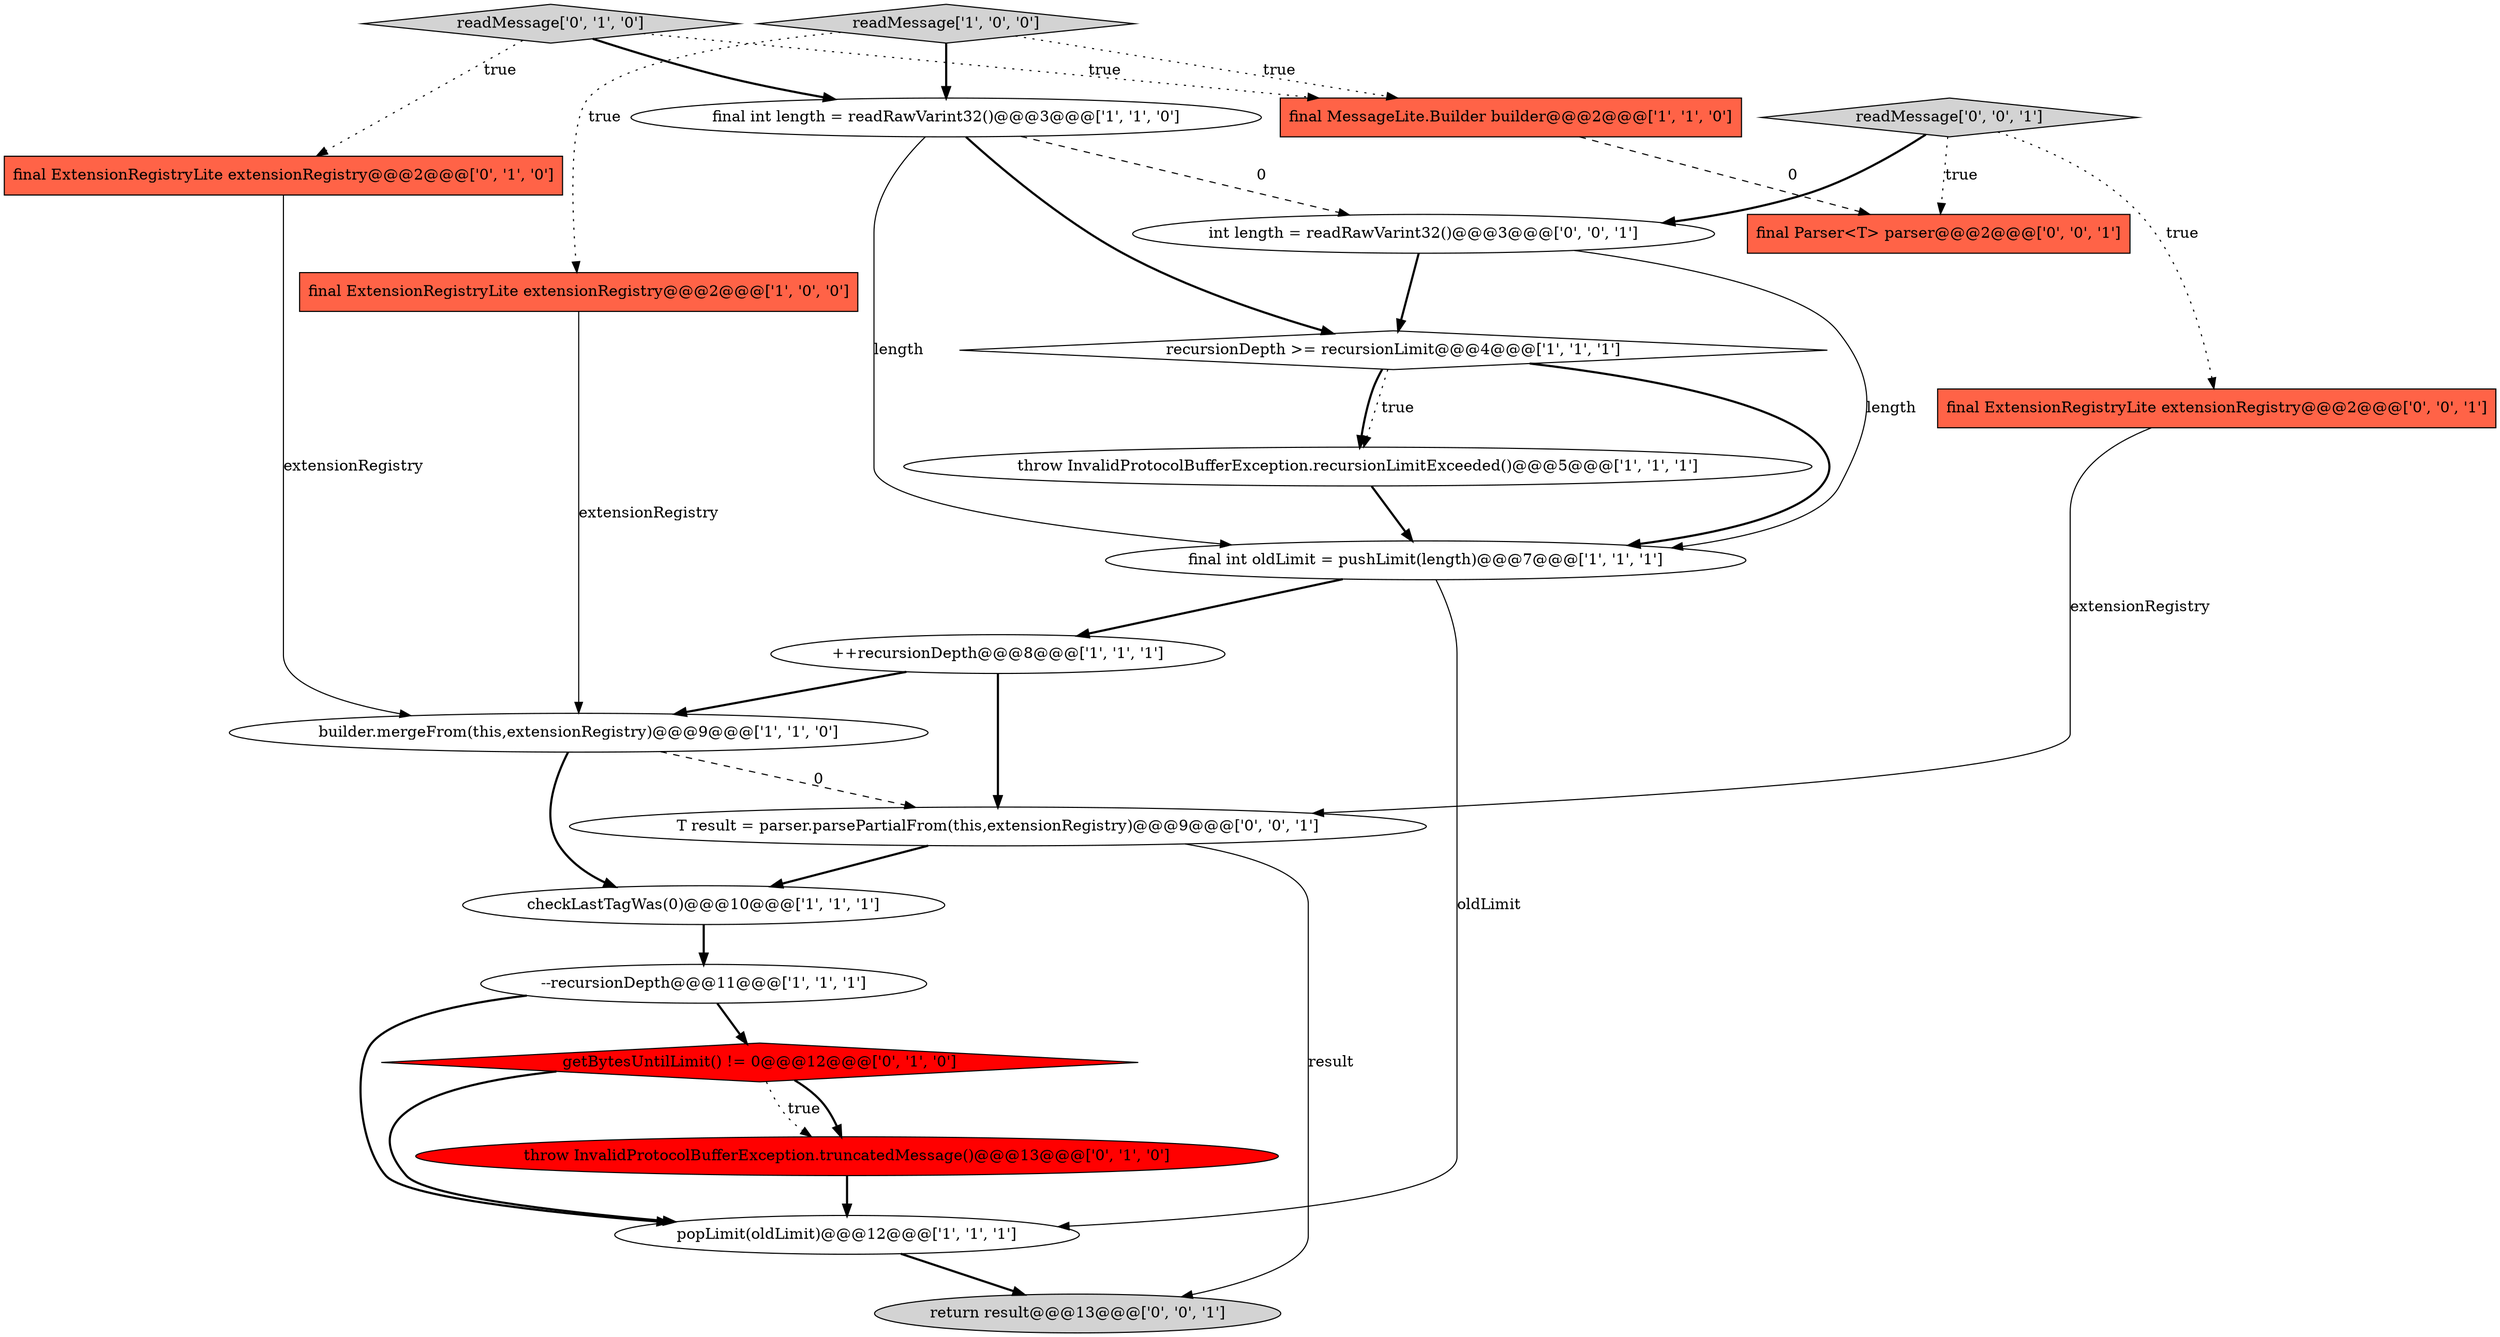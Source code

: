 digraph {
5 [style = filled, label = "recursionDepth >= recursionLimit@@@4@@@['1', '1', '1']", fillcolor = white, shape = diamond image = "AAA0AAABBB1BBB"];
10 [style = filled, label = "builder.mergeFrom(this,extensionRegistry)@@@9@@@['1', '1', '0']", fillcolor = white, shape = ellipse image = "AAA0AAABBB1BBB"];
3 [style = filled, label = "final MessageLite.Builder builder@@@2@@@['1', '1', '0']", fillcolor = tomato, shape = box image = "AAA0AAABBB1BBB"];
11 [style = filled, label = "final int oldLimit = pushLimit(length)@@@7@@@['1', '1', '1']", fillcolor = white, shape = ellipse image = "AAA0AAABBB1BBB"];
6 [style = filled, label = "throw InvalidProtocolBufferException.recursionLimitExceeded()@@@5@@@['1', '1', '1']", fillcolor = white, shape = ellipse image = "AAA0AAABBB1BBB"];
21 [style = filled, label = "int length = readRawVarint32()@@@3@@@['0', '0', '1']", fillcolor = white, shape = ellipse image = "AAA0AAABBB3BBB"];
13 [style = filled, label = "getBytesUntilLimit() != 0@@@12@@@['0', '1', '0']", fillcolor = red, shape = diamond image = "AAA1AAABBB2BBB"];
17 [style = filled, label = "readMessage['0', '0', '1']", fillcolor = lightgray, shape = diamond image = "AAA0AAABBB3BBB"];
12 [style = filled, label = "final ExtensionRegistryLite extensionRegistry@@@2@@@['0', '1', '0']", fillcolor = tomato, shape = box image = "AAA0AAABBB2BBB"];
8 [style = filled, label = "readMessage['1', '0', '0']", fillcolor = lightgray, shape = diamond image = "AAA0AAABBB1BBB"];
20 [style = filled, label = "T result = parser.parsePartialFrom(this,extensionRegistry)@@@9@@@['0', '0', '1']", fillcolor = white, shape = ellipse image = "AAA0AAABBB3BBB"];
14 [style = filled, label = "throw InvalidProtocolBufferException.truncatedMessage()@@@13@@@['0', '1', '0']", fillcolor = red, shape = ellipse image = "AAA1AAABBB2BBB"];
9 [style = filled, label = "popLimit(oldLimit)@@@12@@@['1', '1', '1']", fillcolor = white, shape = ellipse image = "AAA0AAABBB1BBB"];
2 [style = filled, label = "--recursionDepth@@@11@@@['1', '1', '1']", fillcolor = white, shape = ellipse image = "AAA0AAABBB1BBB"];
18 [style = filled, label = "final ExtensionRegistryLite extensionRegistry@@@2@@@['0', '0', '1']", fillcolor = tomato, shape = box image = "AAA0AAABBB3BBB"];
7 [style = filled, label = "++recursionDepth@@@8@@@['1', '1', '1']", fillcolor = white, shape = ellipse image = "AAA0AAABBB1BBB"];
16 [style = filled, label = "return result@@@13@@@['0', '0', '1']", fillcolor = lightgray, shape = ellipse image = "AAA0AAABBB3BBB"];
1 [style = filled, label = "final ExtensionRegistryLite extensionRegistry@@@2@@@['1', '0', '0']", fillcolor = tomato, shape = box image = "AAA0AAABBB1BBB"];
15 [style = filled, label = "readMessage['0', '1', '0']", fillcolor = lightgray, shape = diamond image = "AAA0AAABBB2BBB"];
4 [style = filled, label = "final int length = readRawVarint32()@@@3@@@['1', '1', '0']", fillcolor = white, shape = ellipse image = "AAA0AAABBB1BBB"];
19 [style = filled, label = "final Parser<T> parser@@@2@@@['0', '0', '1']", fillcolor = tomato, shape = box image = "AAA0AAABBB3BBB"];
0 [style = filled, label = "checkLastTagWas(0)@@@10@@@['1', '1', '1']", fillcolor = white, shape = ellipse image = "AAA0AAABBB1BBB"];
1->10 [style = solid, label="extensionRegistry"];
17->18 [style = dotted, label="true"];
7->10 [style = bold, label=""];
20->16 [style = solid, label="result"];
0->2 [style = bold, label=""];
20->0 [style = bold, label=""];
5->6 [style = dotted, label="true"];
18->20 [style = solid, label="extensionRegistry"];
2->9 [style = bold, label=""];
7->20 [style = bold, label=""];
4->21 [style = dashed, label="0"];
9->16 [style = bold, label=""];
8->3 [style = dotted, label="true"];
2->13 [style = bold, label=""];
3->19 [style = dashed, label="0"];
15->3 [style = dotted, label="true"];
8->1 [style = dotted, label="true"];
21->5 [style = bold, label=""];
5->6 [style = bold, label=""];
12->10 [style = solid, label="extensionRegistry"];
11->9 [style = solid, label="oldLimit"];
6->11 [style = bold, label=""];
10->0 [style = bold, label=""];
4->11 [style = solid, label="length"];
15->4 [style = bold, label=""];
17->19 [style = dotted, label="true"];
15->12 [style = dotted, label="true"];
10->20 [style = dashed, label="0"];
14->9 [style = bold, label=""];
5->11 [style = bold, label=""];
13->9 [style = bold, label=""];
8->4 [style = bold, label=""];
13->14 [style = dotted, label="true"];
4->5 [style = bold, label=""];
13->14 [style = bold, label=""];
17->21 [style = bold, label=""];
11->7 [style = bold, label=""];
21->11 [style = solid, label="length"];
}
